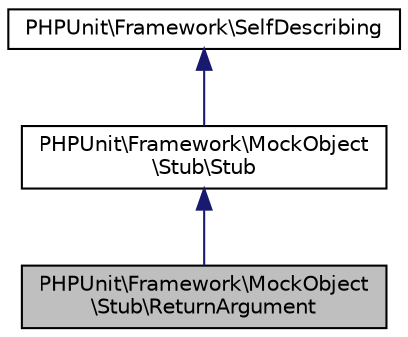 digraph "PHPUnit\Framework\MockObject\Stub\ReturnArgument"
{
  edge [fontname="Helvetica",fontsize="10",labelfontname="Helvetica",labelfontsize="10"];
  node [fontname="Helvetica",fontsize="10",shape=record];
  Node0 [label="PHPUnit\\Framework\\MockObject\l\\Stub\\ReturnArgument",height=0.2,width=0.4,color="black", fillcolor="grey75", style="filled", fontcolor="black"];
  Node1 -> Node0 [dir="back",color="midnightblue",fontsize="10",style="solid",fontname="Helvetica"];
  Node1 [label="PHPUnit\\Framework\\MockObject\l\\Stub\\Stub",height=0.2,width=0.4,color="black", fillcolor="white", style="filled",URL="$interfacePHPUnit_1_1Framework_1_1MockObject_1_1Stub_1_1Stub.html"];
  Node2 -> Node1 [dir="back",color="midnightblue",fontsize="10",style="solid",fontname="Helvetica"];
  Node2 [label="PHPUnit\\Framework\\SelfDescribing",height=0.2,width=0.4,color="black", fillcolor="white", style="filled",URL="$interfacePHPUnit_1_1Framework_1_1SelfDescribing.html"];
}
